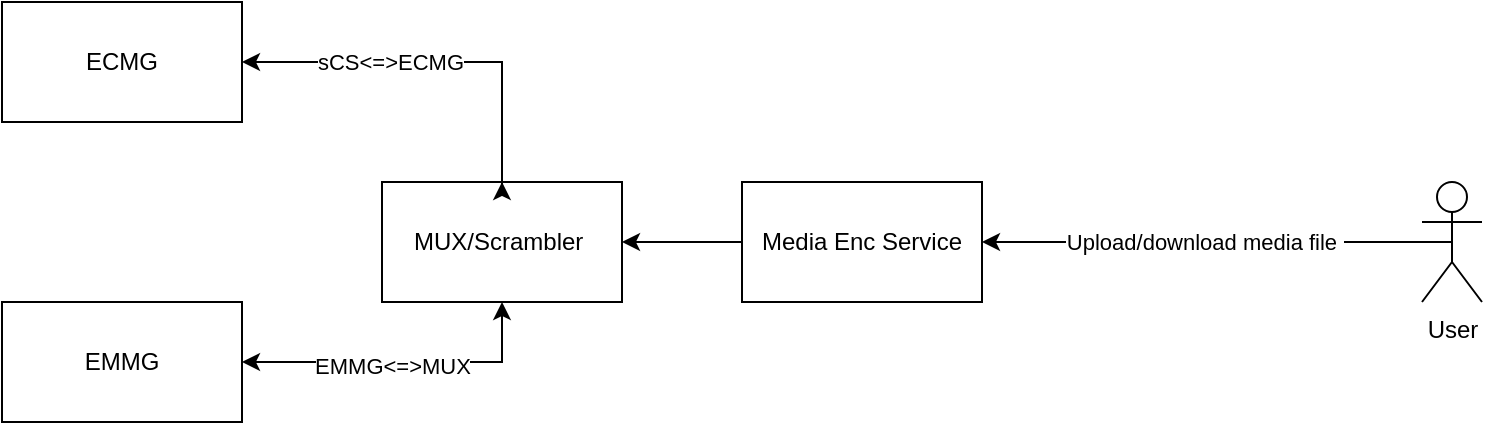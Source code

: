 <mxfile version="21.5.2" type="github">
  <diagram name="Page-1" id="MxaVvP3JYxw7kLOtCnC5">
    <mxGraphModel dx="2074" dy="1118" grid="1" gridSize="10" guides="1" tooltips="1" connect="1" arrows="1" fold="1" page="1" pageScale="1" pageWidth="827" pageHeight="1169" math="0" shadow="0">
      <root>
        <mxCell id="0" />
        <mxCell id="1" parent="0" />
        <mxCell id="uppO2_z2WLShdLBrIkYm-1" value="ECMG" style="rounded=0;whiteSpace=wrap;html=1;" vertex="1" parent="1">
          <mxGeometry x="30" y="310" width="120" height="60" as="geometry" />
        </mxCell>
        <mxCell id="uppO2_z2WLShdLBrIkYm-2" value="EMMG" style="rounded=0;whiteSpace=wrap;html=1;" vertex="1" parent="1">
          <mxGeometry x="30" y="460" width="120" height="60" as="geometry" />
        </mxCell>
        <mxCell id="uppO2_z2WLShdLBrIkYm-4" value="MUX/Scrambler&amp;nbsp;" style="rounded=0;whiteSpace=wrap;html=1;" vertex="1" parent="1">
          <mxGeometry x="220" y="400" width="120" height="60" as="geometry" />
        </mxCell>
        <mxCell id="uppO2_z2WLShdLBrIkYm-5" value="Media Enc Service" style="rounded=0;whiteSpace=wrap;html=1;" vertex="1" parent="1">
          <mxGeometry x="400" y="400" width="120" height="60" as="geometry" />
        </mxCell>
        <mxCell id="uppO2_z2WLShdLBrIkYm-6" value="" style="endArrow=classic;startArrow=classic;html=1;rounded=0;exitX=1;exitY=0.5;exitDx=0;exitDy=0;edgeStyle=orthogonalEdgeStyle;entryX=0.5;entryY=1;entryDx=0;entryDy=0;" edge="1" parent="1" source="uppO2_z2WLShdLBrIkYm-2" target="uppO2_z2WLShdLBrIkYm-4">
          <mxGeometry width="50" height="50" relative="1" as="geometry">
            <mxPoint x="230" y="510" as="sourcePoint" />
            <mxPoint x="270" y="510" as="targetPoint" />
          </mxGeometry>
        </mxCell>
        <mxCell id="uppO2_z2WLShdLBrIkYm-21" value="EMMG&amp;lt;=&amp;gt;MUX" style="edgeLabel;html=1;align=center;verticalAlign=middle;resizable=0;points=[];" vertex="1" connectable="0" parent="uppO2_z2WLShdLBrIkYm-6">
          <mxGeometry x="-0.062" y="-2" relative="1" as="geometry">
            <mxPoint as="offset" />
          </mxGeometry>
        </mxCell>
        <mxCell id="uppO2_z2WLShdLBrIkYm-8" value="" style="endArrow=classic;startArrow=classic;html=1;rounded=0;exitX=1;exitY=0.5;exitDx=0;exitDy=0;edgeStyle=orthogonalEdgeStyle;" edge="1" parent="1" source="uppO2_z2WLShdLBrIkYm-1">
          <mxGeometry width="50" height="50" relative="1" as="geometry">
            <mxPoint x="260" y="360" as="sourcePoint" />
            <mxPoint x="280" y="400" as="targetPoint" />
            <Array as="points">
              <mxPoint x="280" y="340" />
              <mxPoint x="280" y="401" />
            </Array>
          </mxGeometry>
        </mxCell>
        <mxCell id="uppO2_z2WLShdLBrIkYm-20" value="sCS&amp;lt;=&amp;gt;ECMG" style="edgeLabel;html=1;align=center;verticalAlign=middle;resizable=0;points=[];" vertex="1" connectable="0" parent="uppO2_z2WLShdLBrIkYm-8">
          <mxGeometry x="-0.232" relative="1" as="geometry">
            <mxPoint as="offset" />
          </mxGeometry>
        </mxCell>
        <mxCell id="uppO2_z2WLShdLBrIkYm-11" value="User" style="shape=umlActor;verticalLabelPosition=bottom;verticalAlign=top;html=1;outlineConnect=0;" vertex="1" parent="1">
          <mxGeometry x="740" y="400" width="30" height="60" as="geometry" />
        </mxCell>
        <mxCell id="uppO2_z2WLShdLBrIkYm-12" value="" style="endArrow=classic;html=1;rounded=0;entryX=1;entryY=0.5;entryDx=0;entryDy=0;exitX=0.5;exitY=0.5;exitDx=0;exitDy=0;exitPerimeter=0;" edge="1" parent="1" source="uppO2_z2WLShdLBrIkYm-11" target="uppO2_z2WLShdLBrIkYm-5">
          <mxGeometry width="50" height="50" relative="1" as="geometry">
            <mxPoint x="630" y="380" as="sourcePoint" />
            <mxPoint x="680" y="330" as="targetPoint" />
          </mxGeometry>
        </mxCell>
        <mxCell id="uppO2_z2WLShdLBrIkYm-13" value="Upload/download media file&amp;nbsp;" style="edgeLabel;html=1;align=center;verticalAlign=middle;resizable=0;points=[];" vertex="1" connectable="0" parent="uppO2_z2WLShdLBrIkYm-12">
          <mxGeometry x="0.054" relative="1" as="geometry">
            <mxPoint as="offset" />
          </mxGeometry>
        </mxCell>
        <mxCell id="uppO2_z2WLShdLBrIkYm-22" value="" style="endArrow=classic;html=1;rounded=0;entryX=1;entryY=0.5;entryDx=0;entryDy=0;exitX=0;exitY=0.5;exitDx=0;exitDy=0;" edge="1" parent="1" source="uppO2_z2WLShdLBrIkYm-5" target="uppO2_z2WLShdLBrIkYm-4">
          <mxGeometry width="50" height="50" relative="1" as="geometry">
            <mxPoint x="430" y="630" as="sourcePoint" />
            <mxPoint x="480" y="590" as="targetPoint" />
          </mxGeometry>
        </mxCell>
      </root>
    </mxGraphModel>
  </diagram>
</mxfile>
